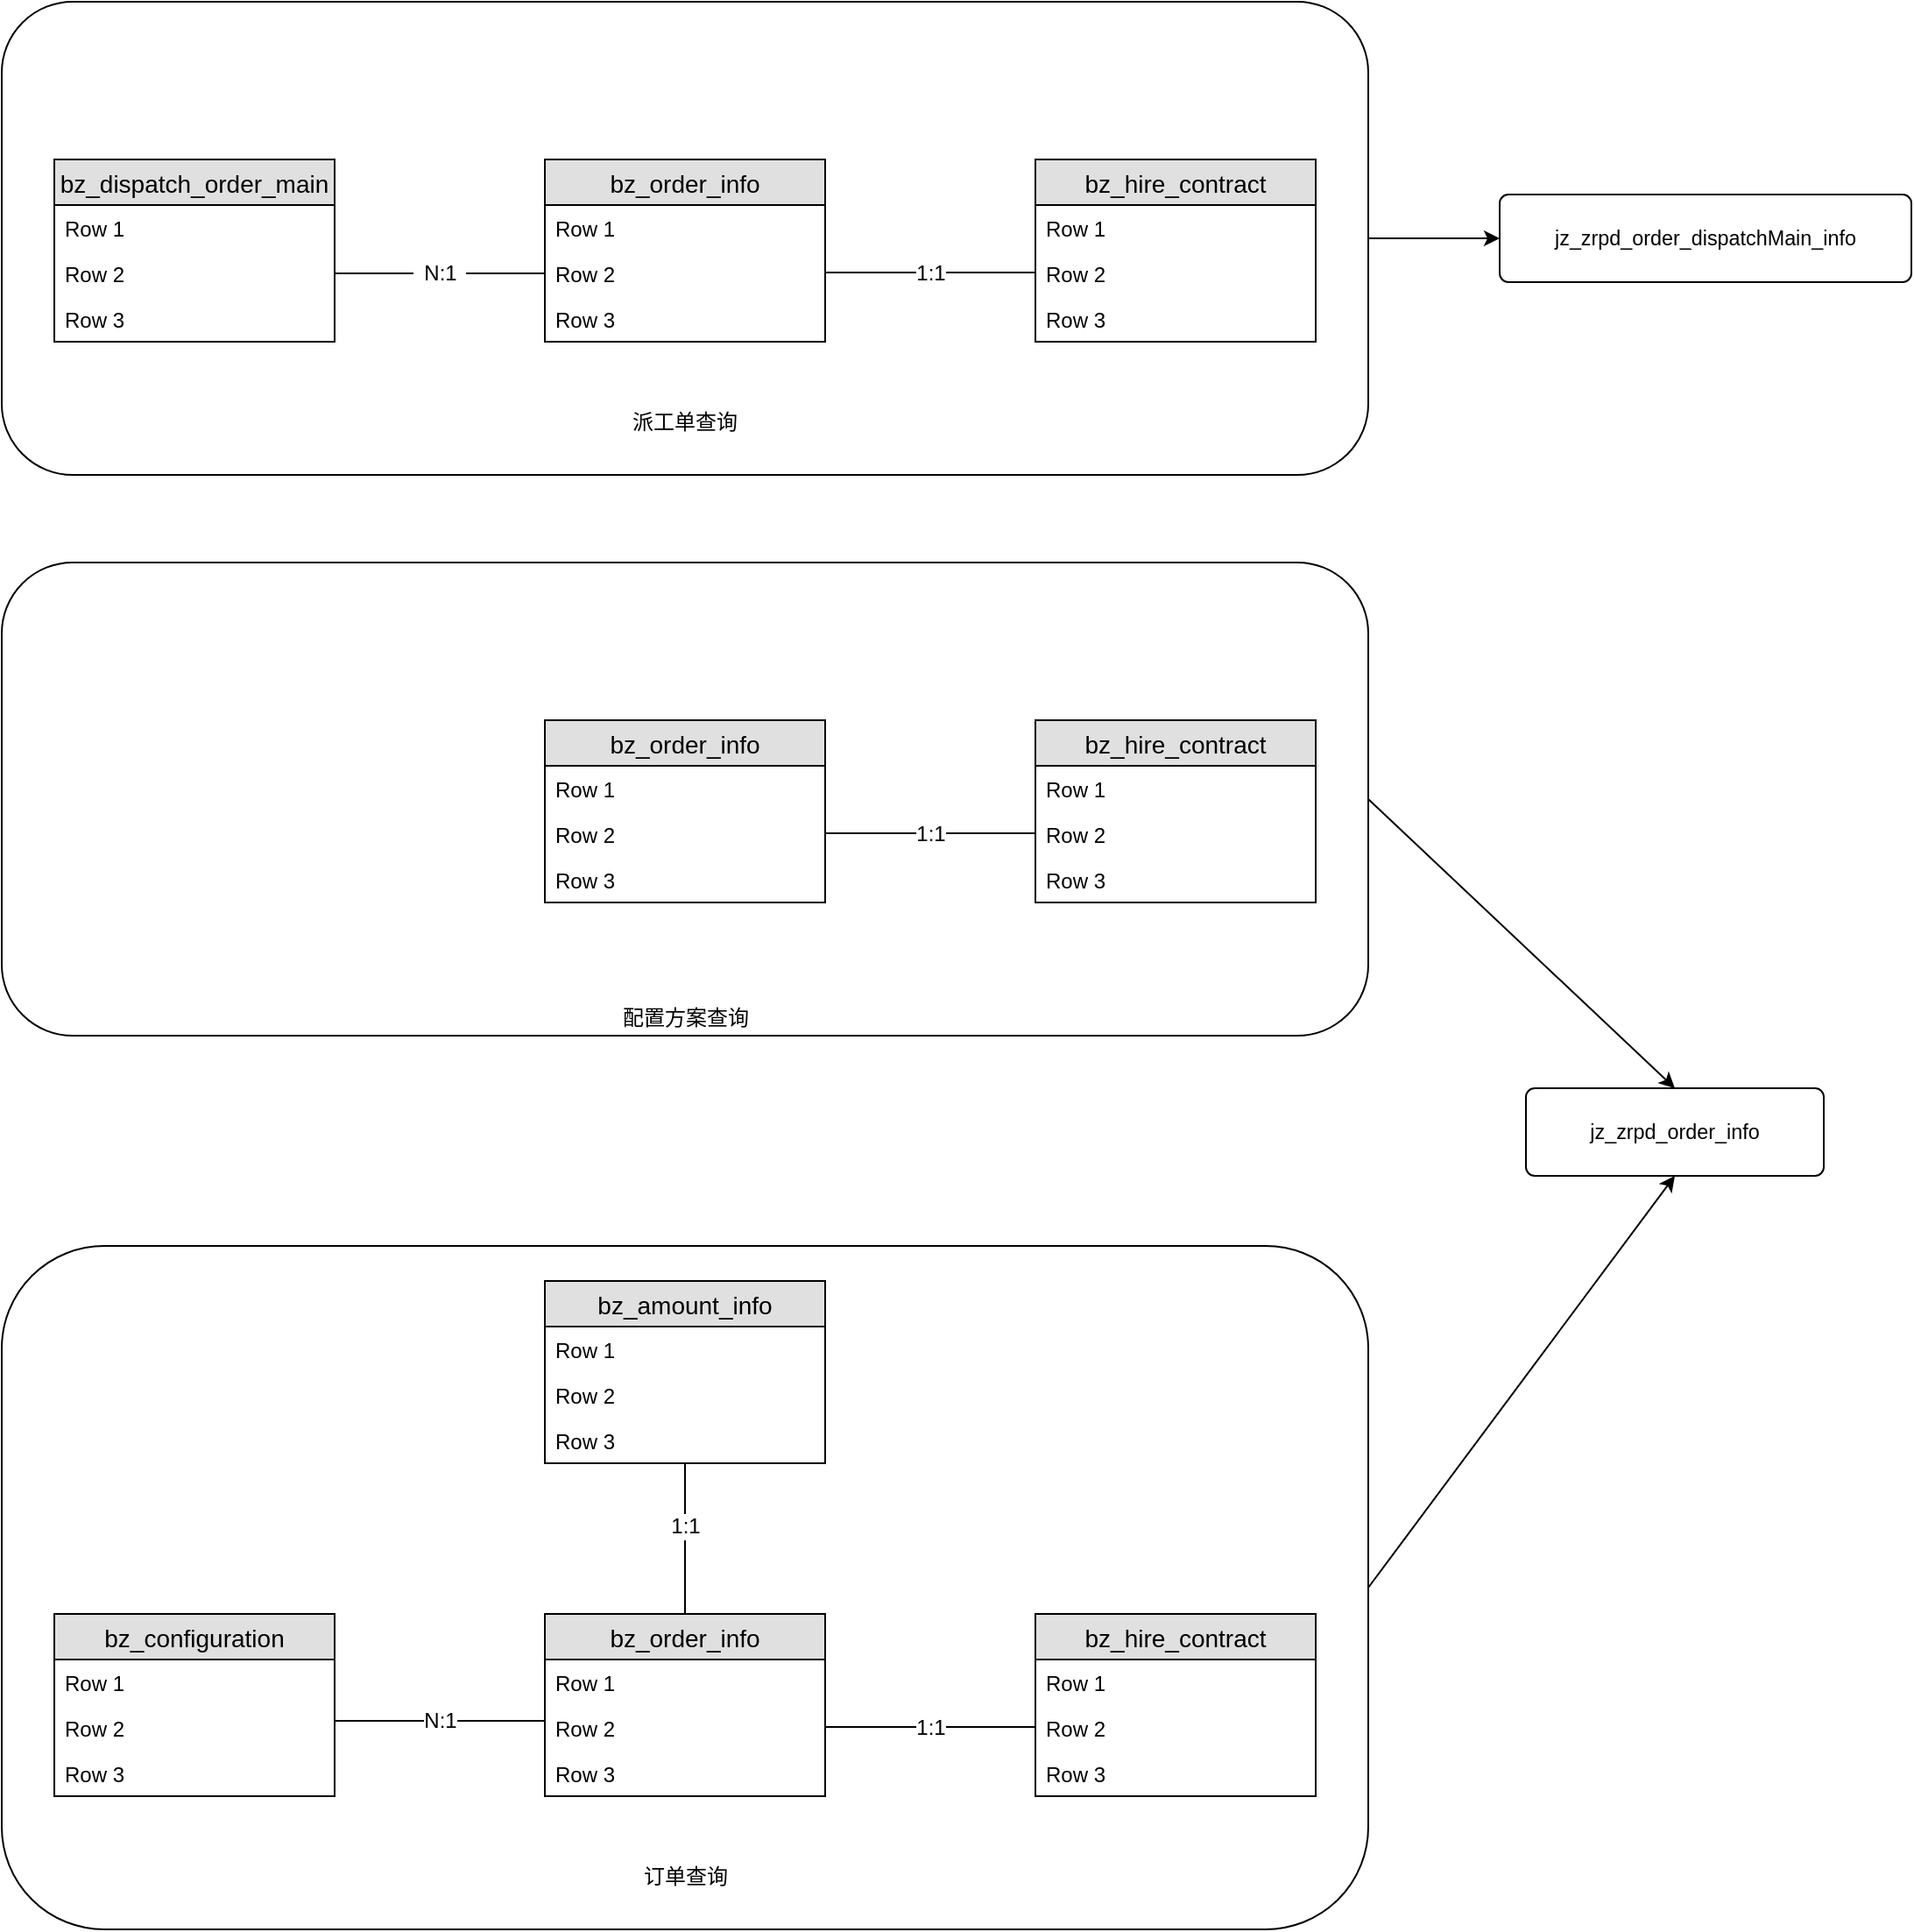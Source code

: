 <mxfile version="12.4.2" type="github" pages="1">
  <diagram id="rW7b4nVCKHTJPiQgu7Rn" name="第 1 页">
    <mxGraphModel dx="1673" dy="896" grid="1" gridSize="10" guides="1" tooltips="1" connect="1" arrows="1" fold="1" page="1" pageScale="1" pageWidth="827" pageHeight="1169" math="0" shadow="0">
      <root>
        <mxCell id="0"/>
        <mxCell id="1" parent="0"/>
        <mxCell id="9NOth7-igrCUzFacUM3O-35" value="" style="rounded=1;whiteSpace=wrap;html=1;" vertex="1" parent="1">
          <mxGeometry x="260" y="200" width="780" height="270" as="geometry"/>
        </mxCell>
        <mxCell id="9NOth7-igrCUzFacUM3O-12" value="bz_order_info" style="swimlane;fontStyle=0;childLayout=stackLayout;horizontal=1;startSize=26;fillColor=#e0e0e0;horizontalStack=0;resizeParent=1;resizeParentMax=0;resizeLast=0;collapsible=1;marginBottom=0;swimlaneFillColor=#ffffff;align=center;fontSize=14;" vertex="1" parent="1">
          <mxGeometry x="570" y="290" width="160" height="104" as="geometry">
            <mxRectangle x="130" y="220" width="120" height="26" as="alternateBounds"/>
          </mxGeometry>
        </mxCell>
        <mxCell id="9NOth7-igrCUzFacUM3O-13" value="Row 1" style="text;strokeColor=none;fillColor=none;spacingLeft=4;spacingRight=4;overflow=hidden;rotatable=0;points=[[0,0.5],[1,0.5]];portConstraint=eastwest;fontSize=12;" vertex="1" parent="9NOth7-igrCUzFacUM3O-12">
          <mxGeometry y="26" width="160" height="26" as="geometry"/>
        </mxCell>
        <mxCell id="9NOth7-igrCUzFacUM3O-14" value="Row 2" style="text;strokeColor=none;fillColor=none;spacingLeft=4;spacingRight=4;overflow=hidden;rotatable=0;points=[[0,0.5],[1,0.5]];portConstraint=eastwest;fontSize=12;" vertex="1" parent="9NOth7-igrCUzFacUM3O-12">
          <mxGeometry y="52" width="160" height="26" as="geometry"/>
        </mxCell>
        <mxCell id="9NOth7-igrCUzFacUM3O-15" value="Row 3" style="text;strokeColor=none;fillColor=none;spacingLeft=4;spacingRight=4;overflow=hidden;rotatable=0;points=[[0,0.5],[1,0.5]];portConstraint=eastwest;fontSize=12;" vertex="1" parent="9NOth7-igrCUzFacUM3O-12">
          <mxGeometry y="78" width="160" height="26" as="geometry"/>
        </mxCell>
        <mxCell id="9NOth7-igrCUzFacUM3O-19" value="bz_hire_contract" style="swimlane;fontStyle=0;childLayout=stackLayout;horizontal=1;startSize=26;fillColor=#e0e0e0;horizontalStack=0;resizeParent=1;resizeParentMax=0;resizeLast=0;collapsible=1;marginBottom=0;swimlaneFillColor=#ffffff;align=center;fontSize=14;" vertex="1" parent="1">
          <mxGeometry x="850" y="290" width="160" height="104" as="geometry">
            <mxRectangle x="130" y="220" width="120" height="26" as="alternateBounds"/>
          </mxGeometry>
        </mxCell>
        <mxCell id="9NOth7-igrCUzFacUM3O-20" value="Row 1" style="text;strokeColor=none;fillColor=none;spacingLeft=4;spacingRight=4;overflow=hidden;rotatable=0;points=[[0,0.5],[1,0.5]];portConstraint=eastwest;fontSize=12;" vertex="1" parent="9NOth7-igrCUzFacUM3O-19">
          <mxGeometry y="26" width="160" height="26" as="geometry"/>
        </mxCell>
        <mxCell id="9NOth7-igrCUzFacUM3O-21" value="Row 2" style="text;strokeColor=none;fillColor=none;spacingLeft=4;spacingRight=4;overflow=hidden;rotatable=0;points=[[0,0.5],[1,0.5]];portConstraint=eastwest;fontSize=12;" vertex="1" parent="9NOth7-igrCUzFacUM3O-19">
          <mxGeometry y="52" width="160" height="26" as="geometry"/>
        </mxCell>
        <mxCell id="9NOth7-igrCUzFacUM3O-22" value="Row 3" style="text;strokeColor=none;fillColor=none;spacingLeft=4;spacingRight=4;overflow=hidden;rotatable=0;points=[[0,0.5],[1,0.5]];portConstraint=eastwest;fontSize=12;" vertex="1" parent="9NOth7-igrCUzFacUM3O-19">
          <mxGeometry y="78" width="160" height="26" as="geometry"/>
        </mxCell>
        <mxCell id="9NOth7-igrCUzFacUM3O-23" value="bz_dispatch_order_main" style="swimlane;fontStyle=0;childLayout=stackLayout;horizontal=1;startSize=26;fillColor=#e0e0e0;horizontalStack=0;resizeParent=1;resizeParentMax=0;resizeLast=0;collapsible=1;marginBottom=0;swimlaneFillColor=#ffffff;align=center;fontSize=14;" vertex="1" parent="1">
          <mxGeometry x="290" y="290" width="160" height="104" as="geometry">
            <mxRectangle x="130" y="220" width="120" height="26" as="alternateBounds"/>
          </mxGeometry>
        </mxCell>
        <mxCell id="9NOth7-igrCUzFacUM3O-24" value="Row 1" style="text;strokeColor=none;fillColor=none;spacingLeft=4;spacingRight=4;overflow=hidden;rotatable=0;points=[[0,0.5],[1,0.5]];portConstraint=eastwest;fontSize=12;" vertex="1" parent="9NOth7-igrCUzFacUM3O-23">
          <mxGeometry y="26" width="160" height="26" as="geometry"/>
        </mxCell>
        <mxCell id="9NOth7-igrCUzFacUM3O-25" value="Row 2" style="text;strokeColor=none;fillColor=none;spacingLeft=4;spacingRight=4;overflow=hidden;rotatable=0;points=[[0,0.5],[1,0.5]];portConstraint=eastwest;fontSize=12;" vertex="1" parent="9NOth7-igrCUzFacUM3O-23">
          <mxGeometry y="52" width="160" height="26" as="geometry"/>
        </mxCell>
        <mxCell id="9NOth7-igrCUzFacUM3O-26" value="Row 3" style="text;strokeColor=none;fillColor=none;spacingLeft=4;spacingRight=4;overflow=hidden;rotatable=0;points=[[0,0.5],[1,0.5]];portConstraint=eastwest;fontSize=12;" vertex="1" parent="9NOth7-igrCUzFacUM3O-23">
          <mxGeometry y="78" width="160" height="26" as="geometry"/>
        </mxCell>
        <mxCell id="9NOth7-igrCUzFacUM3O-27" value="" style="endArrow=none;html=1;rounded=0;entryX=0;entryY=0.5;entryDx=0;entryDy=0;exitX=1;exitY=0.5;exitDx=0;exitDy=0;" edge="1" parent="1">
          <mxGeometry relative="1" as="geometry">
            <mxPoint x="730" y="354.5" as="sourcePoint"/>
            <mxPoint x="850" y="354.5" as="targetPoint"/>
          </mxGeometry>
        </mxCell>
        <mxCell id="9NOth7-igrCUzFacUM3O-34" value="1:1" style="text;html=1;align=center;verticalAlign=middle;resizable=0;points=[];;labelBackgroundColor=#ffffff;" vertex="1" connectable="0" parent="9NOth7-igrCUzFacUM3O-27">
          <mxGeometry x="0.517" relative="1" as="geometry">
            <mxPoint x="-31" as="offset"/>
          </mxGeometry>
        </mxCell>
        <mxCell id="9NOth7-igrCUzFacUM3O-28" value="" style="endArrow=none;html=1;rounded=0;entryX=0;entryY=0.5;entryDx=0;entryDy=0;exitX=1;exitY=0.5;exitDx=0;exitDy=0;" edge="1" parent="1" source="9NOth7-igrCUzFacUM3O-32" target="9NOth7-igrCUzFacUM3O-14">
          <mxGeometry relative="1" as="geometry">
            <mxPoint x="480" y="341.5" as="sourcePoint"/>
            <mxPoint x="570" y="341.5" as="targetPoint"/>
          </mxGeometry>
        </mxCell>
        <mxCell id="9NOth7-igrCUzFacUM3O-32" value="N:1" style="text;html=1;align=center;verticalAlign=middle;resizable=0;points=[];;autosize=1;" vertex="1" parent="1">
          <mxGeometry x="495" y="345" width="30" height="20" as="geometry"/>
        </mxCell>
        <mxCell id="9NOth7-igrCUzFacUM3O-33" value="" style="endArrow=none;html=1;rounded=0;entryX=0;entryY=0.5;entryDx=0;entryDy=0;exitX=1;exitY=0.5;exitDx=0;exitDy=0;" edge="1" parent="1" source="9NOth7-igrCUzFacUM3O-25" target="9NOth7-igrCUzFacUM3O-32">
          <mxGeometry relative="1" as="geometry">
            <mxPoint x="450" y="355" as="sourcePoint"/>
            <mxPoint x="570" y="355" as="targetPoint"/>
          </mxGeometry>
        </mxCell>
        <mxCell id="9NOth7-igrCUzFacUM3O-38" value="派工单查询" style="text;html=1;strokeColor=none;fillColor=none;align=center;verticalAlign=middle;whiteSpace=wrap;rounded=0;" vertex="1" parent="1">
          <mxGeometry x="615" y="430" width="70" height="20" as="geometry"/>
        </mxCell>
        <mxCell id="9NOth7-igrCUzFacUM3O-39" value="" style="rounded=1;whiteSpace=wrap;html=1;" vertex="1" parent="1">
          <mxGeometry x="260" y="520" width="780" height="270" as="geometry"/>
        </mxCell>
        <mxCell id="9NOth7-igrCUzFacUM3O-40" value="bz_order_info" style="swimlane;fontStyle=0;childLayout=stackLayout;horizontal=1;startSize=26;fillColor=#e0e0e0;horizontalStack=0;resizeParent=1;resizeParentMax=0;resizeLast=0;collapsible=1;marginBottom=0;swimlaneFillColor=#ffffff;align=center;fontSize=14;" vertex="1" parent="1">
          <mxGeometry x="570" y="610" width="160" height="104" as="geometry">
            <mxRectangle x="130" y="220" width="120" height="26" as="alternateBounds"/>
          </mxGeometry>
        </mxCell>
        <mxCell id="9NOth7-igrCUzFacUM3O-41" value="Row 1" style="text;strokeColor=none;fillColor=none;spacingLeft=4;spacingRight=4;overflow=hidden;rotatable=0;points=[[0,0.5],[1,0.5]];portConstraint=eastwest;fontSize=12;" vertex="1" parent="9NOth7-igrCUzFacUM3O-40">
          <mxGeometry y="26" width="160" height="26" as="geometry"/>
        </mxCell>
        <mxCell id="9NOth7-igrCUzFacUM3O-42" value="Row 2" style="text;strokeColor=none;fillColor=none;spacingLeft=4;spacingRight=4;overflow=hidden;rotatable=0;points=[[0,0.5],[1,0.5]];portConstraint=eastwest;fontSize=12;" vertex="1" parent="9NOth7-igrCUzFacUM3O-40">
          <mxGeometry y="52" width="160" height="26" as="geometry"/>
        </mxCell>
        <mxCell id="9NOth7-igrCUzFacUM3O-43" value="Row 3" style="text;strokeColor=none;fillColor=none;spacingLeft=4;spacingRight=4;overflow=hidden;rotatable=0;points=[[0,0.5],[1,0.5]];portConstraint=eastwest;fontSize=12;" vertex="1" parent="9NOth7-igrCUzFacUM3O-40">
          <mxGeometry y="78" width="160" height="26" as="geometry"/>
        </mxCell>
        <mxCell id="9NOth7-igrCUzFacUM3O-44" value="bz_hire_contract" style="swimlane;fontStyle=0;childLayout=stackLayout;horizontal=1;startSize=26;fillColor=#e0e0e0;horizontalStack=0;resizeParent=1;resizeParentMax=0;resizeLast=0;collapsible=1;marginBottom=0;swimlaneFillColor=#ffffff;align=center;fontSize=14;" vertex="1" parent="1">
          <mxGeometry x="850" y="610" width="160" height="104" as="geometry">
            <mxRectangle x="130" y="220" width="120" height="26" as="alternateBounds"/>
          </mxGeometry>
        </mxCell>
        <mxCell id="9NOth7-igrCUzFacUM3O-45" value="Row 1" style="text;strokeColor=none;fillColor=none;spacingLeft=4;spacingRight=4;overflow=hidden;rotatable=0;points=[[0,0.5],[1,0.5]];portConstraint=eastwest;fontSize=12;" vertex="1" parent="9NOth7-igrCUzFacUM3O-44">
          <mxGeometry y="26" width="160" height="26" as="geometry"/>
        </mxCell>
        <mxCell id="9NOth7-igrCUzFacUM3O-46" value="Row 2" style="text;strokeColor=none;fillColor=none;spacingLeft=4;spacingRight=4;overflow=hidden;rotatable=0;points=[[0,0.5],[1,0.5]];portConstraint=eastwest;fontSize=12;" vertex="1" parent="9NOth7-igrCUzFacUM3O-44">
          <mxGeometry y="52" width="160" height="26" as="geometry"/>
        </mxCell>
        <mxCell id="9NOth7-igrCUzFacUM3O-47" value="Row 3" style="text;strokeColor=none;fillColor=none;spacingLeft=4;spacingRight=4;overflow=hidden;rotatable=0;points=[[0,0.5],[1,0.5]];portConstraint=eastwest;fontSize=12;" vertex="1" parent="9NOth7-igrCUzFacUM3O-44">
          <mxGeometry y="78" width="160" height="26" as="geometry"/>
        </mxCell>
        <mxCell id="9NOth7-igrCUzFacUM3O-52" value="" style="endArrow=none;html=1;rounded=0;entryX=0;entryY=0.5;entryDx=0;entryDy=0;exitX=1;exitY=0.5;exitDx=0;exitDy=0;" edge="1" parent="1">
          <mxGeometry relative="1" as="geometry">
            <mxPoint x="730" y="674.5" as="sourcePoint"/>
            <mxPoint x="850" y="674.5" as="targetPoint"/>
          </mxGeometry>
        </mxCell>
        <mxCell id="9NOth7-igrCUzFacUM3O-53" value="1:1" style="text;html=1;align=center;verticalAlign=middle;resizable=0;points=[];;labelBackgroundColor=#ffffff;" vertex="1" connectable="0" parent="9NOth7-igrCUzFacUM3O-52">
          <mxGeometry x="0.517" relative="1" as="geometry">
            <mxPoint x="-31" as="offset"/>
          </mxGeometry>
        </mxCell>
        <mxCell id="9NOth7-igrCUzFacUM3O-57" value="配置方案查询" style="text;html=1;strokeColor=none;fillColor=none;align=center;verticalAlign=middle;whiteSpace=wrap;rounded=0;" vertex="1" parent="1">
          <mxGeometry x="607.5" y="770" width="85" height="20" as="geometry"/>
        </mxCell>
        <mxCell id="9NOth7-igrCUzFacUM3O-59" value="" style="rounded=1;whiteSpace=wrap;html=1;" vertex="1" parent="1">
          <mxGeometry x="260" y="910" width="780" height="390" as="geometry"/>
        </mxCell>
        <mxCell id="9NOth7-igrCUzFacUM3O-60" value="bz_order_info" style="swimlane;fontStyle=0;childLayout=stackLayout;horizontal=1;startSize=26;fillColor=#e0e0e0;horizontalStack=0;resizeParent=1;resizeParentMax=0;resizeLast=0;collapsible=1;marginBottom=0;swimlaneFillColor=#ffffff;align=center;fontSize=14;" vertex="1" parent="1">
          <mxGeometry x="570" y="1120" width="160" height="104" as="geometry">
            <mxRectangle x="130" y="220" width="120" height="26" as="alternateBounds"/>
          </mxGeometry>
        </mxCell>
        <mxCell id="9NOth7-igrCUzFacUM3O-61" value="Row 1" style="text;strokeColor=none;fillColor=none;spacingLeft=4;spacingRight=4;overflow=hidden;rotatable=0;points=[[0,0.5],[1,0.5]];portConstraint=eastwest;fontSize=12;" vertex="1" parent="9NOth7-igrCUzFacUM3O-60">
          <mxGeometry y="26" width="160" height="26" as="geometry"/>
        </mxCell>
        <mxCell id="9NOth7-igrCUzFacUM3O-62" value="Row 2" style="text;strokeColor=none;fillColor=none;spacingLeft=4;spacingRight=4;overflow=hidden;rotatable=0;points=[[0,0.5],[1,0.5]];portConstraint=eastwest;fontSize=12;" vertex="1" parent="9NOth7-igrCUzFacUM3O-60">
          <mxGeometry y="52" width="160" height="26" as="geometry"/>
        </mxCell>
        <mxCell id="9NOth7-igrCUzFacUM3O-63" value="Row 3" style="text;strokeColor=none;fillColor=none;spacingLeft=4;spacingRight=4;overflow=hidden;rotatable=0;points=[[0,0.5],[1,0.5]];portConstraint=eastwest;fontSize=12;" vertex="1" parent="9NOth7-igrCUzFacUM3O-60">
          <mxGeometry y="78" width="160" height="26" as="geometry"/>
        </mxCell>
        <mxCell id="9NOth7-igrCUzFacUM3O-64" value="bz_hire_contract" style="swimlane;fontStyle=0;childLayout=stackLayout;horizontal=1;startSize=26;fillColor=#e0e0e0;horizontalStack=0;resizeParent=1;resizeParentMax=0;resizeLast=0;collapsible=1;marginBottom=0;swimlaneFillColor=#ffffff;align=center;fontSize=14;" vertex="1" parent="1">
          <mxGeometry x="850" y="1120" width="160" height="104" as="geometry">
            <mxRectangle x="130" y="220" width="120" height="26" as="alternateBounds"/>
          </mxGeometry>
        </mxCell>
        <mxCell id="9NOth7-igrCUzFacUM3O-65" value="Row 1" style="text;strokeColor=none;fillColor=none;spacingLeft=4;spacingRight=4;overflow=hidden;rotatable=0;points=[[0,0.5],[1,0.5]];portConstraint=eastwest;fontSize=12;" vertex="1" parent="9NOth7-igrCUzFacUM3O-64">
          <mxGeometry y="26" width="160" height="26" as="geometry"/>
        </mxCell>
        <mxCell id="9NOth7-igrCUzFacUM3O-66" value="Row 2" style="text;strokeColor=none;fillColor=none;spacingLeft=4;spacingRight=4;overflow=hidden;rotatable=0;points=[[0,0.5],[1,0.5]];portConstraint=eastwest;fontSize=12;" vertex="1" parent="9NOth7-igrCUzFacUM3O-64">
          <mxGeometry y="52" width="160" height="26" as="geometry"/>
        </mxCell>
        <mxCell id="9NOth7-igrCUzFacUM3O-67" value="Row 3" style="text;strokeColor=none;fillColor=none;spacingLeft=4;spacingRight=4;overflow=hidden;rotatable=0;points=[[0,0.5],[1,0.5]];portConstraint=eastwest;fontSize=12;" vertex="1" parent="9NOth7-igrCUzFacUM3O-64">
          <mxGeometry y="78" width="160" height="26" as="geometry"/>
        </mxCell>
        <mxCell id="9NOth7-igrCUzFacUM3O-68" value="" style="endArrow=none;html=1;rounded=0;entryX=0;entryY=0.5;entryDx=0;entryDy=0;exitX=1;exitY=0.5;exitDx=0;exitDy=0;" edge="1" parent="1">
          <mxGeometry relative="1" as="geometry">
            <mxPoint x="730" y="1184.5" as="sourcePoint"/>
            <mxPoint x="850" y="1184.5" as="targetPoint"/>
          </mxGeometry>
        </mxCell>
        <mxCell id="9NOth7-igrCUzFacUM3O-69" value="1:1" style="text;html=1;align=center;verticalAlign=middle;resizable=0;points=[];;labelBackgroundColor=#ffffff;" vertex="1" connectable="0" parent="9NOth7-igrCUzFacUM3O-68">
          <mxGeometry x="0.517" relative="1" as="geometry">
            <mxPoint x="-31" as="offset"/>
          </mxGeometry>
        </mxCell>
        <mxCell id="9NOth7-igrCUzFacUM3O-70" value="订单查询" style="text;html=1;strokeColor=none;fillColor=none;align=center;verticalAlign=middle;whiteSpace=wrap;rounded=0;" vertex="1" parent="1">
          <mxGeometry x="607.5" y="1260" width="85" height="20" as="geometry"/>
        </mxCell>
        <mxCell id="9NOth7-igrCUzFacUM3O-71" value="bz_configuration" style="swimlane;fontStyle=0;childLayout=stackLayout;horizontal=1;startSize=26;fillColor=#e0e0e0;horizontalStack=0;resizeParent=1;resizeParentMax=0;resizeLast=0;collapsible=1;marginBottom=0;swimlaneFillColor=#ffffff;align=center;fontSize=14;" vertex="1" parent="1">
          <mxGeometry x="290" y="1120" width="160" height="104" as="geometry">
            <mxRectangle x="130" y="220" width="120" height="26" as="alternateBounds"/>
          </mxGeometry>
        </mxCell>
        <mxCell id="9NOth7-igrCUzFacUM3O-72" value="Row 1" style="text;strokeColor=none;fillColor=none;spacingLeft=4;spacingRight=4;overflow=hidden;rotatable=0;points=[[0,0.5],[1,0.5]];portConstraint=eastwest;fontSize=12;" vertex="1" parent="9NOth7-igrCUzFacUM3O-71">
          <mxGeometry y="26" width="160" height="26" as="geometry"/>
        </mxCell>
        <mxCell id="9NOth7-igrCUzFacUM3O-73" value="Row 2" style="text;strokeColor=none;fillColor=none;spacingLeft=4;spacingRight=4;overflow=hidden;rotatable=0;points=[[0,0.5],[1,0.5]];portConstraint=eastwest;fontSize=12;" vertex="1" parent="9NOth7-igrCUzFacUM3O-71">
          <mxGeometry y="52" width="160" height="26" as="geometry"/>
        </mxCell>
        <mxCell id="9NOth7-igrCUzFacUM3O-74" value="Row 3" style="text;strokeColor=none;fillColor=none;spacingLeft=4;spacingRight=4;overflow=hidden;rotatable=0;points=[[0,0.5],[1,0.5]];portConstraint=eastwest;fontSize=12;" vertex="1" parent="9NOth7-igrCUzFacUM3O-71">
          <mxGeometry y="78" width="160" height="26" as="geometry"/>
        </mxCell>
        <mxCell id="9NOth7-igrCUzFacUM3O-75" value="" style="endArrow=none;html=1;rounded=0;entryX=0;entryY=0.5;entryDx=0;entryDy=0;exitX=1;exitY=0.5;exitDx=0;exitDy=0;" edge="1" parent="1">
          <mxGeometry relative="1" as="geometry">
            <mxPoint x="450" y="1181" as="sourcePoint"/>
            <mxPoint x="570" y="1181" as="targetPoint"/>
          </mxGeometry>
        </mxCell>
        <mxCell id="9NOth7-igrCUzFacUM3O-76" value="N:1" style="text;html=1;align=center;verticalAlign=middle;resizable=0;points=[];;labelBackgroundColor=#ffffff;" vertex="1" connectable="0" parent="9NOth7-igrCUzFacUM3O-75">
          <mxGeometry x="0.517" relative="1" as="geometry">
            <mxPoint x="-31" as="offset"/>
          </mxGeometry>
        </mxCell>
        <mxCell id="9NOth7-igrCUzFacUM3O-79" value="bz_amount_info" style="swimlane;fontStyle=0;childLayout=stackLayout;horizontal=1;startSize=26;fillColor=#e0e0e0;horizontalStack=0;resizeParent=1;resizeParentMax=0;resizeLast=0;collapsible=1;marginBottom=0;swimlaneFillColor=#ffffff;align=center;fontSize=14;" vertex="1" parent="1">
          <mxGeometry x="570" y="930" width="160" height="104" as="geometry">
            <mxRectangle x="310" y="920" width="120" height="26" as="alternateBounds"/>
          </mxGeometry>
        </mxCell>
        <mxCell id="9NOth7-igrCUzFacUM3O-80" value="Row 1" style="text;strokeColor=none;fillColor=none;spacingLeft=4;spacingRight=4;overflow=hidden;rotatable=0;points=[[0,0.5],[1,0.5]];portConstraint=eastwest;fontSize=12;" vertex="1" parent="9NOth7-igrCUzFacUM3O-79">
          <mxGeometry y="26" width="160" height="26" as="geometry"/>
        </mxCell>
        <mxCell id="9NOth7-igrCUzFacUM3O-81" value="Row 2" style="text;strokeColor=none;fillColor=none;spacingLeft=4;spacingRight=4;overflow=hidden;rotatable=0;points=[[0,0.5],[1,0.5]];portConstraint=eastwest;fontSize=12;" vertex="1" parent="9NOth7-igrCUzFacUM3O-79">
          <mxGeometry y="52" width="160" height="26" as="geometry"/>
        </mxCell>
        <mxCell id="9NOth7-igrCUzFacUM3O-82" value="Row 3" style="text;strokeColor=none;fillColor=none;spacingLeft=4;spacingRight=4;overflow=hidden;rotatable=0;points=[[0,0.5],[1,0.5]];portConstraint=eastwest;fontSize=12;" vertex="1" parent="9NOth7-igrCUzFacUM3O-79">
          <mxGeometry y="78" width="160" height="26" as="geometry"/>
        </mxCell>
        <mxCell id="9NOth7-igrCUzFacUM3O-83" value="" style="endArrow=none;html=1;rounded=0;entryX=0.5;entryY=0;entryDx=0;entryDy=0;" edge="1" parent="1" source="9NOth7-igrCUzFacUM3O-82" target="9NOth7-igrCUzFacUM3O-60">
          <mxGeometry relative="1" as="geometry">
            <mxPoint x="400" y="1060" as="sourcePoint"/>
            <mxPoint x="560" y="1060" as="targetPoint"/>
          </mxGeometry>
        </mxCell>
        <mxCell id="9NOth7-igrCUzFacUM3O-84" value="1:1" style="text;html=1;align=center;verticalAlign=middle;resizable=0;points=[];;labelBackgroundColor=#ffffff;" vertex="1" connectable="0" parent="9NOth7-igrCUzFacUM3O-83">
          <mxGeometry x="-0.419" y="-3" relative="1" as="geometry">
            <mxPoint x="3" y="11" as="offset"/>
          </mxGeometry>
        </mxCell>
        <mxCell id="9NOth7-igrCUzFacUM3O-85" value="&lt;span style=&quot;font-family: &amp;#34;verdana&amp;#34; , sans-serif ; font-size: 11.68px ; white-space: normal ; background-color: rgb(255 , 255 , 255)&quot;&gt;jz_zrpd_order_info&lt;/span&gt;" style="rounded=1;arcSize=10;whiteSpace=wrap;html=1;align=center;" vertex="1" parent="1">
          <mxGeometry x="1130" y="820" width="170" height="50" as="geometry"/>
        </mxCell>
        <mxCell id="9NOth7-igrCUzFacUM3O-86" value="" style="endArrow=classic;html=1;exitX=1;exitY=0.5;exitDx=0;exitDy=0;entryX=0.5;entryY=0;entryDx=0;entryDy=0;" edge="1" parent="1" source="9NOth7-igrCUzFacUM3O-39" target="9NOth7-igrCUzFacUM3O-85">
          <mxGeometry width="50" height="50" relative="1" as="geometry">
            <mxPoint x="1100" y="690" as="sourcePoint"/>
            <mxPoint x="1150" y="640" as="targetPoint"/>
          </mxGeometry>
        </mxCell>
        <mxCell id="9NOth7-igrCUzFacUM3O-87" value="" style="endArrow=classic;html=1;exitX=1;exitY=0.5;exitDx=0;exitDy=0;entryX=0.5;entryY=1;entryDx=0;entryDy=0;" edge="1" parent="1" source="9NOth7-igrCUzFacUM3O-59" target="9NOth7-igrCUzFacUM3O-85">
          <mxGeometry width="50" height="50" relative="1" as="geometry">
            <mxPoint x="1090" y="1100" as="sourcePoint"/>
            <mxPoint x="1265" y="1265" as="targetPoint"/>
          </mxGeometry>
        </mxCell>
        <mxCell id="9NOth7-igrCUzFacUM3O-88" value="&lt;span style=&quot;font-family: &amp;#34;verdana&amp;#34; , sans-serif ; font-size: 11.68px ; white-space: normal ; background-color: rgb(255 , 255 , 255)&quot;&gt;jz_zrpd_order_&lt;/span&gt;&lt;span style=&quot;font-family: &amp;#34;verdana&amp;#34; , sans-serif ; font-size: 11.68px ; background-color: rgb(255 , 255 , 255)&quot;&gt;dispatchMain_i&lt;/span&gt;&lt;span style=&quot;font-family: &amp;#34;verdana&amp;#34; , sans-serif ; font-size: 11.68px ; white-space: normal ; background-color: rgb(255 , 255 , 255)&quot;&gt;nfo&lt;/span&gt;" style="rounded=1;arcSize=10;whiteSpace=wrap;html=1;align=center;" vertex="1" parent="1">
          <mxGeometry x="1115" y="310" width="235" height="50" as="geometry"/>
        </mxCell>
        <mxCell id="9NOth7-igrCUzFacUM3O-89" value="" style="endArrow=classic;html=1;exitX=1;exitY=0.5;exitDx=0;exitDy=0;entryX=0;entryY=0.5;entryDx=0;entryDy=0;" edge="1" parent="1" source="9NOth7-igrCUzFacUM3O-35" target="9NOth7-igrCUzFacUM3O-88">
          <mxGeometry width="50" height="50" relative="1" as="geometry">
            <mxPoint x="1140" y="200" as="sourcePoint"/>
            <mxPoint x="1190" y="150" as="targetPoint"/>
          </mxGeometry>
        </mxCell>
      </root>
    </mxGraphModel>
  </diagram>
</mxfile>
